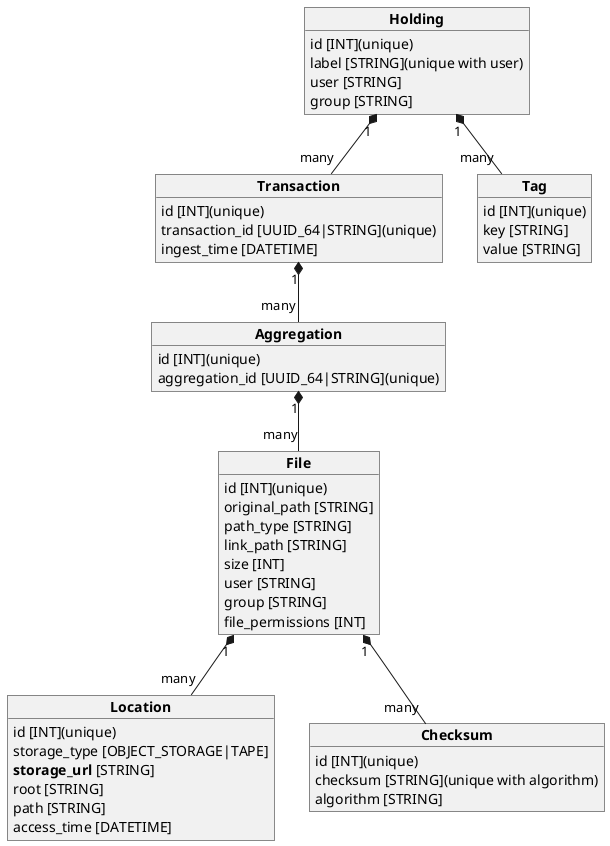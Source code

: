@startuml catalog_db_update

object "**Holding**" as holding {
    id [INT](unique)
    label [STRING](unique with user)
    user [STRING]
    group [STRING]
}

object "**Transaction**" as transaction {
    id [INT](unique)
    transaction_id [UUID_64|STRING](unique)
    ingest_time [DATETIME]
}

object "**Tag**" as tag {
    id [INT](unique)
    key [STRING]
    value [STRING]
}

object "**Aggregation**" as aggregation {
    id [INT](unique)
    aggregation_id [UUID_64|STRING](unique)
}

object "**File**" as file {
    id [INT](unique)
    original_path [STRING]
    path_type [STRING]
    link_path [STRING]
    size [INT]
    user [STRING]
    group [STRING]
    file_permissions [INT]
}

object "**Location**" as location {
    id [INT](unique)
    storage_type [OBJECT_STORAGE|TAPE]
    **storage_url** [STRING]
    root [STRING]
    path [STRING]
    access_time [DATETIME]
}

object "**Checksum**" as checksum {
    id [INT](unique)
    checksum [STRING](unique with algorithm)
    algorithm [STRING]
}

aggregation "1" *-- "many" file
holding "1" *-- "many" transaction
holding "1" *-- "many" tag
transaction "1" *-- "many" aggregation
file "1" *-- "many" location
file "1" *-- "many" checksum
@enduml

